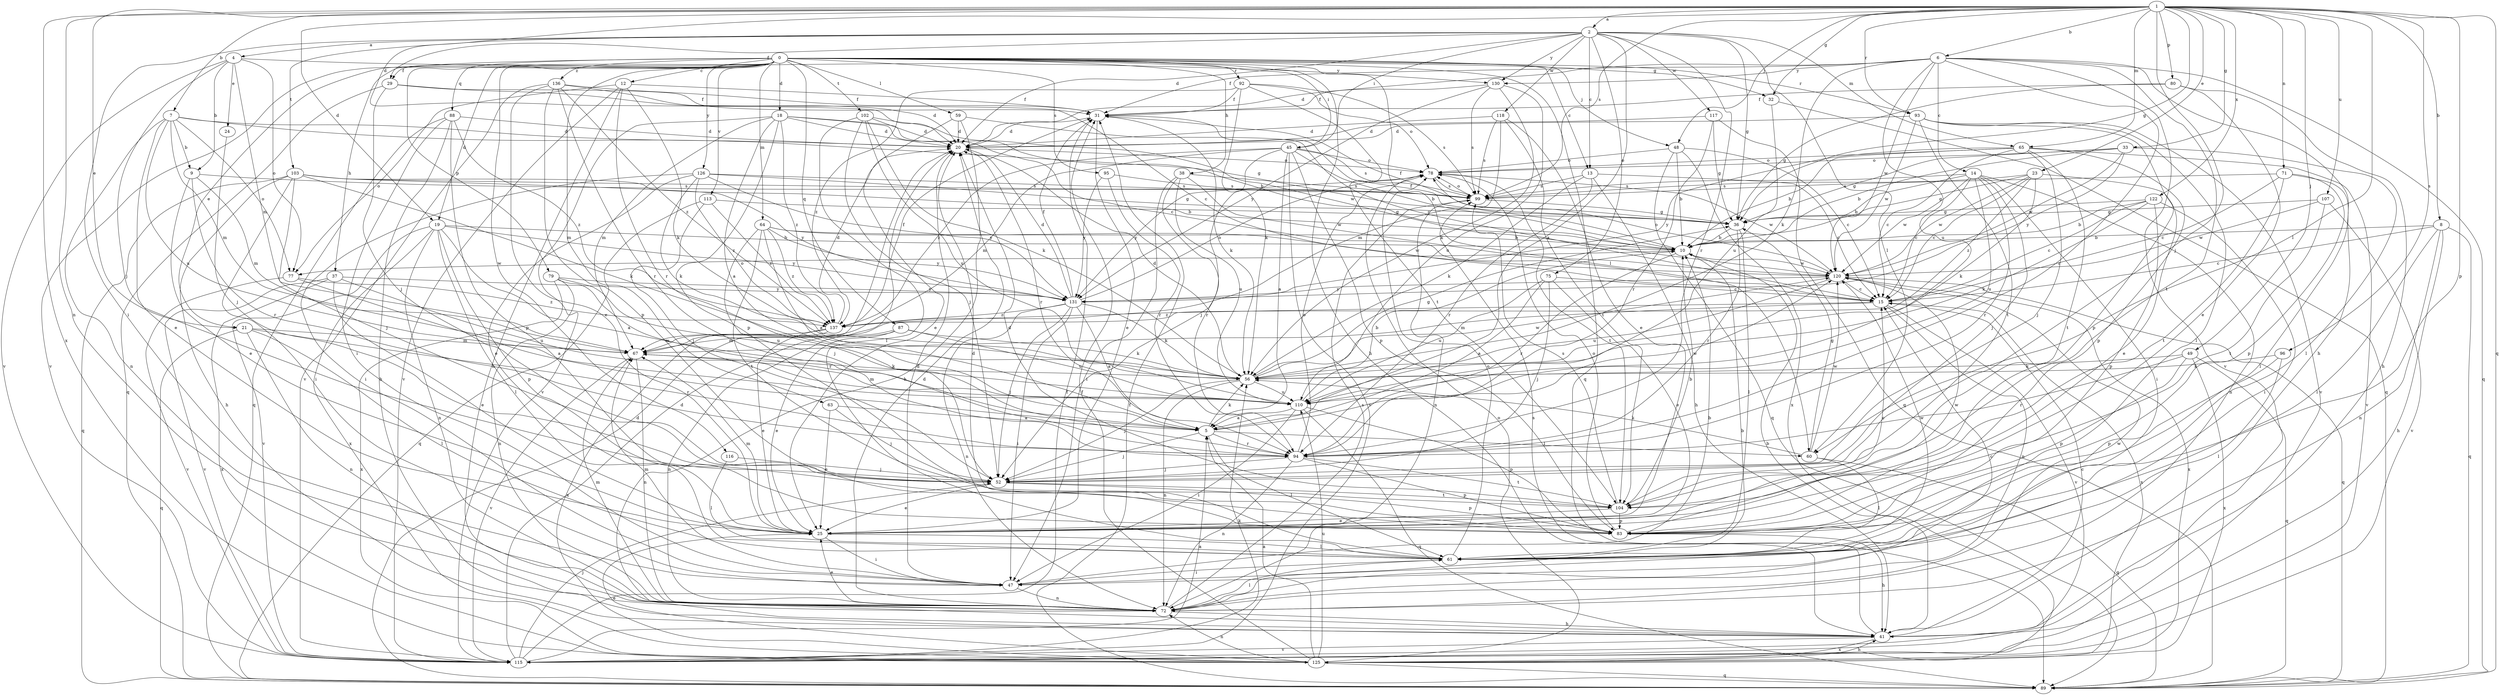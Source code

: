 strict digraph  {
0;
1;
2;
4;
5;
6;
7;
8;
9;
10;
12;
13;
14;
15;
18;
19;
20;
21;
23;
24;
25;
29;
31;
32;
33;
36;
37;
38;
41;
45;
47;
48;
49;
52;
56;
59;
60;
61;
63;
64;
65;
67;
71;
72;
75;
77;
78;
79;
80;
83;
87;
88;
89;
92;
93;
94;
95;
96;
99;
102;
103;
104;
107;
110;
113;
115;
116;
117;
118;
120;
122;
125;
126;
130;
131;
136;
137;
0 -> 12  [label=c];
0 -> 13  [label=c];
0 -> 18  [label=d];
0 -> 19  [label=d];
0 -> 21  [label=e];
0 -> 29  [label=f];
0 -> 32  [label=g];
0 -> 37  [label=h];
0 -> 38  [label=h];
0 -> 41  [label=h];
0 -> 45  [label=i];
0 -> 48  [label=j];
0 -> 59  [label=l];
0 -> 60  [label=l];
0 -> 63  [label=m];
0 -> 64  [label=m];
0 -> 79  [label=p];
0 -> 87  [label=q];
0 -> 88  [label=q];
0 -> 89  [label=q];
0 -> 92  [label=r];
0 -> 93  [label=r];
0 -> 95  [label=s];
0 -> 102  [label=t];
0 -> 113  [label=v];
0 -> 115  [label=v];
0 -> 116  [label=w];
0 -> 126  [label=y];
0 -> 136  [label=z];
1 -> 2  [label=a];
1 -> 6  [label=b];
1 -> 7  [label=b];
1 -> 8  [label=b];
1 -> 19  [label=d];
1 -> 20  [label=d];
1 -> 21  [label=e];
1 -> 23  [label=e];
1 -> 32  [label=g];
1 -> 33  [label=g];
1 -> 36  [label=g];
1 -> 48  [label=j];
1 -> 49  [label=j];
1 -> 52  [label=j];
1 -> 60  [label=l];
1 -> 65  [label=m];
1 -> 71  [label=n];
1 -> 72  [label=n];
1 -> 80  [label=p];
1 -> 83  [label=p];
1 -> 89  [label=q];
1 -> 93  [label=r];
1 -> 96  [label=s];
1 -> 99  [label=s];
1 -> 107  [label=u];
1 -> 122  [label=x];
1 -> 125  [label=x];
2 -> 4  [label=a];
2 -> 5  [label=a];
2 -> 13  [label=c];
2 -> 20  [label=d];
2 -> 29  [label=f];
2 -> 36  [label=g];
2 -> 45  [label=i];
2 -> 47  [label=i];
2 -> 60  [label=l];
2 -> 65  [label=m];
2 -> 75  [label=o];
2 -> 94  [label=r];
2 -> 103  [label=t];
2 -> 117  [label=w];
2 -> 118  [label=w];
2 -> 130  [label=y];
4 -> 9  [label=b];
4 -> 24  [label=e];
4 -> 52  [label=j];
4 -> 67  [label=m];
4 -> 77  [label=o];
4 -> 115  [label=v];
4 -> 130  [label=y];
5 -> 52  [label=j];
5 -> 56  [label=k];
5 -> 60  [label=l];
5 -> 61  [label=l];
5 -> 94  [label=r];
5 -> 120  [label=w];
6 -> 14  [label=c];
6 -> 20  [label=d];
6 -> 31  [label=f];
6 -> 41  [label=h];
6 -> 56  [label=k];
6 -> 89  [label=q];
6 -> 94  [label=r];
6 -> 104  [label=t];
6 -> 110  [label=u];
6 -> 115  [label=v];
6 -> 120  [label=w];
6 -> 130  [label=y];
7 -> 9  [label=b];
7 -> 20  [label=d];
7 -> 25  [label=e];
7 -> 36  [label=g];
7 -> 67  [label=m];
7 -> 72  [label=n];
7 -> 77  [label=o];
7 -> 110  [label=u];
8 -> 10  [label=b];
8 -> 15  [label=c];
8 -> 41  [label=h];
8 -> 61  [label=l];
8 -> 72  [label=n];
8 -> 89  [label=q];
9 -> 25  [label=e];
9 -> 67  [label=m];
9 -> 94  [label=r];
9 -> 99  [label=s];
10 -> 31  [label=f];
10 -> 77  [label=o];
10 -> 94  [label=r];
10 -> 120  [label=w];
12 -> 31  [label=f];
12 -> 41  [label=h];
12 -> 56  [label=k];
12 -> 77  [label=o];
12 -> 94  [label=r];
12 -> 115  [label=v];
13 -> 15  [label=c];
13 -> 41  [label=h];
13 -> 56  [label=k];
13 -> 94  [label=r];
13 -> 99  [label=s];
14 -> 10  [label=b];
14 -> 15  [label=c];
14 -> 47  [label=i];
14 -> 52  [label=j];
14 -> 72  [label=n];
14 -> 94  [label=r];
14 -> 99  [label=s];
14 -> 110  [label=u];
14 -> 120  [label=w];
15 -> 67  [label=m];
15 -> 72  [label=n];
15 -> 115  [label=v];
15 -> 125  [label=x];
15 -> 137  [label=z];
18 -> 5  [label=a];
18 -> 10  [label=b];
18 -> 15  [label=c];
18 -> 20  [label=d];
18 -> 67  [label=m];
18 -> 83  [label=p];
18 -> 115  [label=v];
18 -> 137  [label=z];
19 -> 5  [label=a];
19 -> 10  [label=b];
19 -> 61  [label=l];
19 -> 72  [label=n];
19 -> 83  [label=p];
19 -> 115  [label=v];
19 -> 125  [label=x];
19 -> 131  [label=y];
20 -> 78  [label=o];
20 -> 94  [label=r];
21 -> 61  [label=l];
21 -> 67  [label=m];
21 -> 72  [label=n];
21 -> 89  [label=q];
21 -> 94  [label=r];
23 -> 15  [label=c];
23 -> 25  [label=e];
23 -> 36  [label=g];
23 -> 56  [label=k];
23 -> 99  [label=s];
23 -> 120  [label=w];
23 -> 137  [label=z];
24 -> 52  [label=j];
25 -> 15  [label=c];
25 -> 47  [label=i];
25 -> 61  [label=l];
25 -> 67  [label=m];
29 -> 20  [label=d];
29 -> 31  [label=f];
29 -> 52  [label=j];
29 -> 89  [label=q];
31 -> 20  [label=d];
31 -> 25  [label=e];
31 -> 56  [label=k];
32 -> 89  [label=q];
32 -> 110  [label=u];
33 -> 10  [label=b];
33 -> 36  [label=g];
33 -> 61  [label=l];
33 -> 78  [label=o];
33 -> 120  [label=w];
33 -> 131  [label=y];
36 -> 10  [label=b];
36 -> 31  [label=f];
36 -> 61  [label=l];
36 -> 94  [label=r];
37 -> 25  [label=e];
37 -> 110  [label=u];
37 -> 115  [label=v];
37 -> 125  [label=x];
37 -> 131  [label=y];
38 -> 47  [label=i];
38 -> 94  [label=r];
38 -> 99  [label=s];
38 -> 110  [label=u];
38 -> 120  [label=w];
41 -> 10  [label=b];
41 -> 15  [label=c];
41 -> 99  [label=s];
41 -> 115  [label=v];
41 -> 125  [label=x];
45 -> 5  [label=a];
45 -> 10  [label=b];
45 -> 52  [label=j];
45 -> 67  [label=m];
45 -> 78  [label=o];
45 -> 83  [label=p];
45 -> 99  [label=s];
45 -> 115  [label=v];
45 -> 137  [label=z];
47 -> 10  [label=b];
47 -> 20  [label=d];
47 -> 67  [label=m];
47 -> 72  [label=n];
48 -> 10  [label=b];
48 -> 15  [label=c];
48 -> 78  [label=o];
48 -> 89  [label=q];
48 -> 125  [label=x];
49 -> 56  [label=k];
49 -> 83  [label=p];
49 -> 89  [label=q];
49 -> 94  [label=r];
49 -> 125  [label=x];
52 -> 25  [label=e];
52 -> 83  [label=p];
52 -> 104  [label=t];
56 -> 20  [label=d];
56 -> 36  [label=g];
56 -> 52  [label=j];
56 -> 72  [label=n];
56 -> 110  [label=u];
56 -> 120  [label=w];
59 -> 15  [label=c];
59 -> 20  [label=d];
59 -> 25  [label=e];
59 -> 41  [label=h];
60 -> 36  [label=g];
60 -> 56  [label=k];
60 -> 61  [label=l];
60 -> 89  [label=q];
60 -> 120  [label=w];
61 -> 20  [label=d];
61 -> 47  [label=i];
61 -> 78  [label=o];
61 -> 120  [label=w];
63 -> 5  [label=a];
63 -> 25  [label=e];
63 -> 52  [label=j];
64 -> 5  [label=a];
64 -> 10  [label=b];
64 -> 52  [label=j];
64 -> 104  [label=t];
64 -> 120  [label=w];
64 -> 131  [label=y];
64 -> 137  [label=z];
65 -> 10  [label=b];
65 -> 15  [label=c];
65 -> 52  [label=j];
65 -> 78  [label=o];
65 -> 83  [label=p];
65 -> 104  [label=t];
65 -> 115  [label=v];
65 -> 131  [label=y];
67 -> 56  [label=k];
67 -> 72  [label=n];
67 -> 115  [label=v];
71 -> 15  [label=c];
71 -> 61  [label=l];
71 -> 83  [label=p];
71 -> 99  [label=s];
71 -> 104  [label=t];
72 -> 10  [label=b];
72 -> 15  [label=c];
72 -> 20  [label=d];
72 -> 25  [label=e];
72 -> 41  [label=h];
72 -> 61  [label=l];
72 -> 67  [label=m];
72 -> 99  [label=s];
72 -> 120  [label=w];
75 -> 5  [label=a];
75 -> 15  [label=c];
75 -> 25  [label=e];
75 -> 52  [label=j];
75 -> 110  [label=u];
77 -> 5  [label=a];
77 -> 115  [label=v];
77 -> 137  [label=z];
78 -> 99  [label=s];
78 -> 104  [label=t];
78 -> 120  [label=w];
78 -> 131  [label=y];
79 -> 72  [label=n];
79 -> 94  [label=r];
79 -> 110  [label=u];
79 -> 125  [label=x];
79 -> 131  [label=y];
80 -> 25  [label=e];
80 -> 31  [label=f];
80 -> 36  [label=g];
80 -> 41  [label=h];
83 -> 41  [label=h];
83 -> 78  [label=o];
83 -> 120  [label=w];
87 -> 25  [label=e];
87 -> 56  [label=k];
87 -> 67  [label=m];
87 -> 72  [label=n];
87 -> 110  [label=u];
88 -> 20  [label=d];
88 -> 41  [label=h];
88 -> 47  [label=i];
88 -> 83  [label=p];
88 -> 89  [label=q];
88 -> 137  [label=z];
89 -> 20  [label=d];
89 -> 31  [label=f];
92 -> 31  [label=f];
92 -> 56  [label=k];
92 -> 78  [label=o];
92 -> 99  [label=s];
92 -> 104  [label=t];
92 -> 137  [label=z];
93 -> 20  [label=d];
93 -> 61  [label=l];
93 -> 83  [label=p];
93 -> 104  [label=t];
93 -> 115  [label=v];
93 -> 120  [label=w];
94 -> 52  [label=j];
94 -> 72  [label=n];
94 -> 78  [label=o];
94 -> 83  [label=p];
94 -> 104  [label=t];
95 -> 94  [label=r];
95 -> 99  [label=s];
95 -> 131  [label=y];
96 -> 56  [label=k];
96 -> 61  [label=l];
96 -> 83  [label=p];
99 -> 36  [label=g];
99 -> 72  [label=n];
99 -> 78  [label=o];
102 -> 20  [label=d];
102 -> 52  [label=j];
102 -> 56  [label=k];
102 -> 61  [label=l];
102 -> 110  [label=u];
102 -> 120  [label=w];
103 -> 10  [label=b];
103 -> 41  [label=h];
103 -> 47  [label=i];
103 -> 52  [label=j];
103 -> 56  [label=k];
103 -> 89  [label=q];
103 -> 99  [label=s];
103 -> 131  [label=y];
104 -> 10  [label=b];
104 -> 20  [label=d];
104 -> 25  [label=e];
104 -> 83  [label=p];
104 -> 99  [label=s];
107 -> 36  [label=g];
107 -> 104  [label=t];
107 -> 115  [label=v];
107 -> 120  [label=w];
110 -> 5  [label=a];
110 -> 10  [label=b];
110 -> 47  [label=i];
110 -> 67  [label=m];
110 -> 83  [label=p];
110 -> 89  [label=q];
113 -> 36  [label=g];
113 -> 52  [label=j];
113 -> 89  [label=q];
113 -> 137  [label=z];
115 -> 5  [label=a];
115 -> 20  [label=d];
115 -> 31  [label=f];
115 -> 52  [label=j];
115 -> 56  [label=k];
116 -> 52  [label=j];
116 -> 61  [label=l];
117 -> 20  [label=d];
117 -> 36  [label=g];
117 -> 89  [label=q];
117 -> 94  [label=r];
118 -> 20  [label=d];
118 -> 25  [label=e];
118 -> 67  [label=m];
118 -> 99  [label=s];
118 -> 104  [label=t];
120 -> 15  [label=c];
120 -> 78  [label=o];
120 -> 89  [label=q];
120 -> 110  [label=u];
120 -> 125  [label=x];
120 -> 131  [label=y];
122 -> 10  [label=b];
122 -> 15  [label=c];
122 -> 36  [label=g];
122 -> 47  [label=i];
122 -> 56  [label=k];
122 -> 83  [label=p];
125 -> 5  [label=a];
125 -> 25  [label=e];
125 -> 31  [label=f];
125 -> 41  [label=h];
125 -> 72  [label=n];
125 -> 78  [label=o];
125 -> 89  [label=q];
125 -> 110  [label=u];
126 -> 25  [label=e];
126 -> 36  [label=g];
126 -> 47  [label=i];
126 -> 56  [label=k];
126 -> 99  [label=s];
126 -> 131  [label=y];
126 -> 137  [label=z];
130 -> 31  [label=f];
130 -> 56  [label=k];
130 -> 99  [label=s];
130 -> 110  [label=u];
130 -> 131  [label=y];
131 -> 5  [label=a];
131 -> 20  [label=d];
131 -> 31  [label=f];
131 -> 47  [label=i];
131 -> 52  [label=j];
131 -> 56  [label=k];
131 -> 72  [label=n];
131 -> 78  [label=o];
131 -> 137  [label=z];
136 -> 15  [label=c];
136 -> 25  [label=e];
136 -> 31  [label=f];
136 -> 83  [label=p];
136 -> 94  [label=r];
136 -> 115  [label=v];
136 -> 137  [label=z];
137 -> 20  [label=d];
137 -> 25  [label=e];
137 -> 31  [label=f];
137 -> 67  [label=m];
137 -> 125  [label=x];
}
